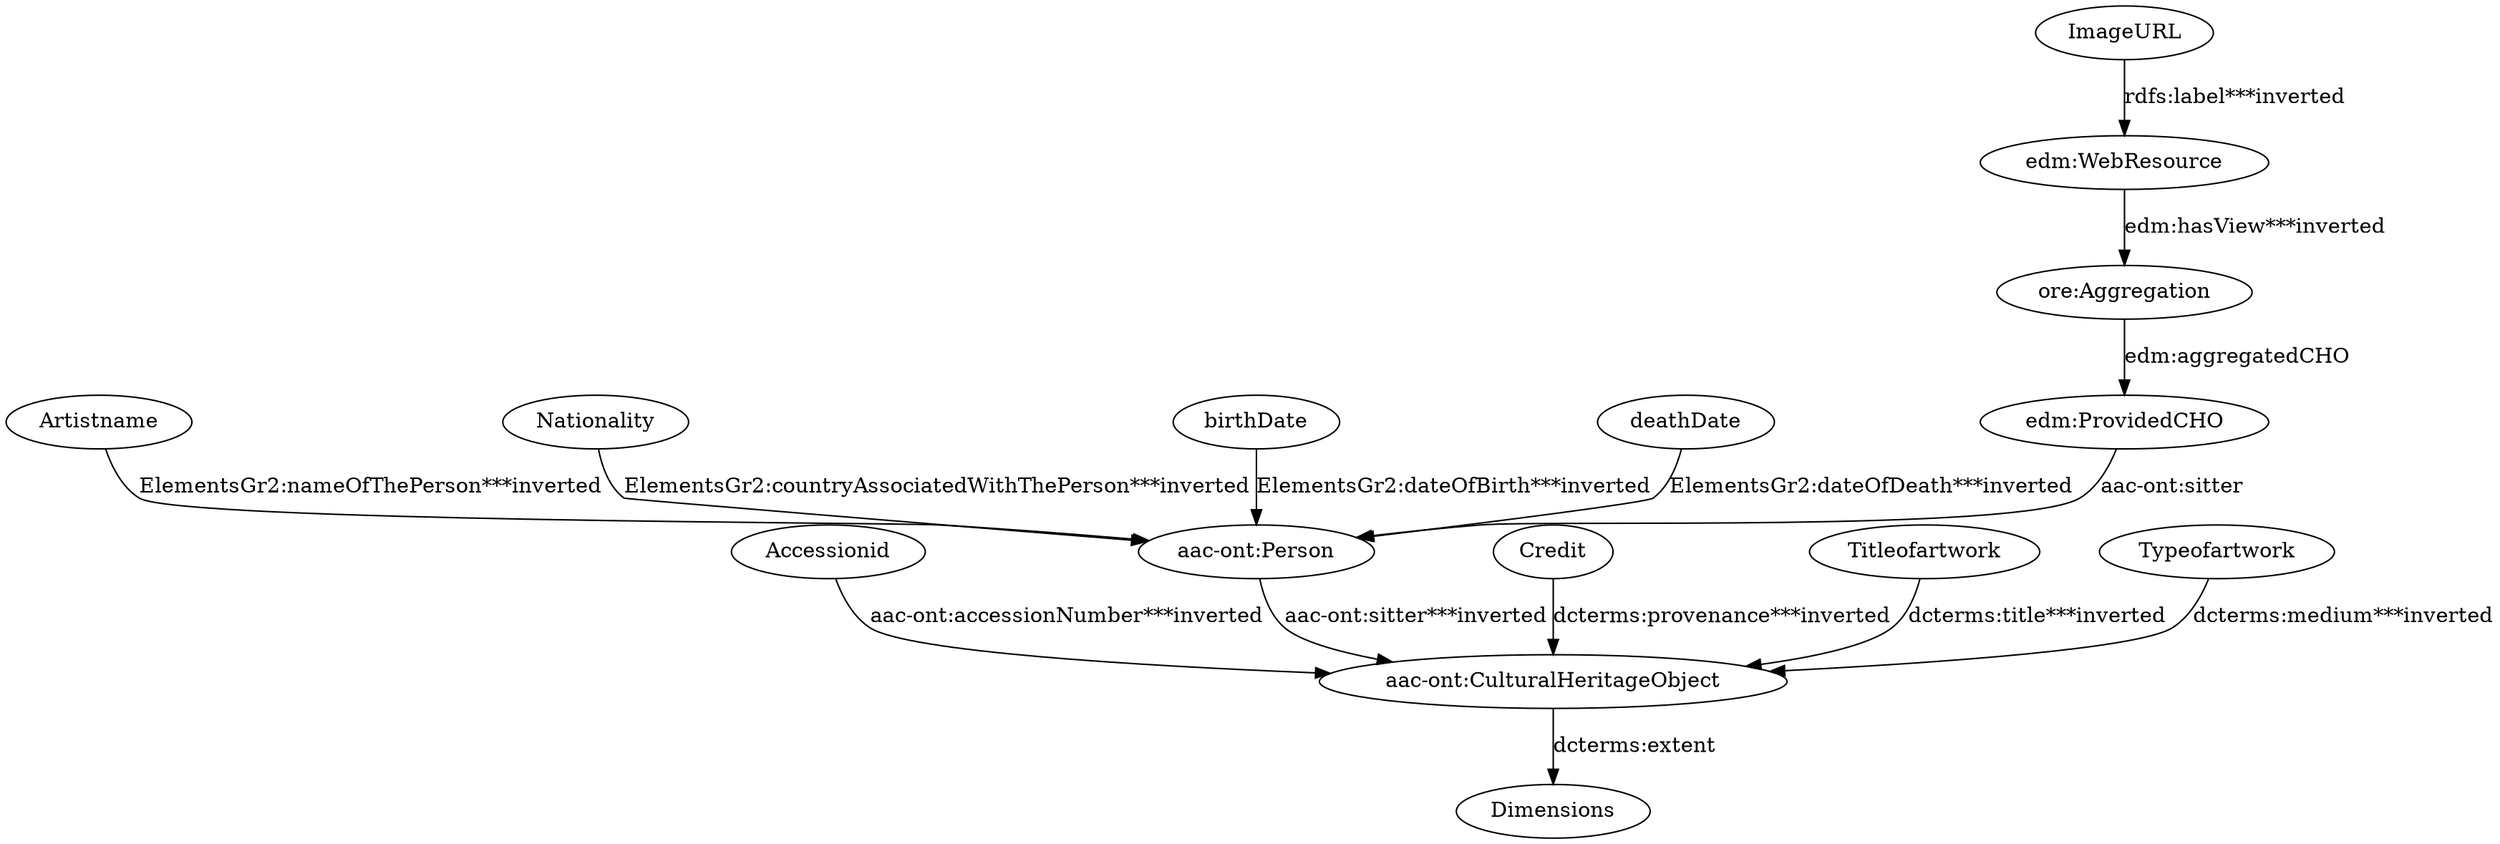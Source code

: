 digraph {
  Accessionid [type=attribute_name,label=Accessionid]
  "aac-ont:CulturalHeritageObject1" [type=class_uri,label="aac-ont:CulturalHeritageObject"]
  Artistname [type=attribute_name,label=Artistname]
  "aac-ont:Person1" [type=class_uri,label="aac-ont:Person"]
  Credit [type=attribute_name,label=Credit]
  ImageURL [type=attribute_name,label=ImageURL]
  "edm:WebResource1" [type=class_uri,label="edm:WebResource"]
  Nationality [type=attribute_name,label=Nationality]
  Titleofartwork [type=attribute_name,label=Titleofartwork]
  Typeofartwork [type=attribute_name,label=Typeofartwork]
  Dimensions [type=attribute_name,label=Dimensions]
  birthDate [type=attribute_name,label=birthDate]
  deathDate [type=attribute_name,label=deathDate]
  "edm:ProvidedCHO" [type=class_uri,label="edm:ProvidedCHO"]
  "ore:Aggregation" [type=class_uri,label="ore:Aggregation"]
  Accessionid -> "aac-ont:CulturalHeritageObject1" [type=st_property_uri,label="aac-ont:accessionNumber***inverted",weight=1]
  Artistname -> "aac-ont:Person1" [type=st_property_uri,label="ElementsGr2:nameOfThePerson***inverted",weight=1]
  Credit -> "aac-ont:CulturalHeritageObject1" [type=st_property_uri,label="dcterms:provenance***inverted",weight=1]
  ImageURL -> "edm:WebResource1" [type=st_property_uri,label="rdfs:label***inverted",weight=1]
  Nationality -> "aac-ont:Person1" [type=st_property_uri,label="ElementsGr2:countryAssociatedWithThePerson***inverted",weight=1]
  Titleofartwork -> "aac-ont:CulturalHeritageObject1" [type=st_property_uri,label="dcterms:title***inverted",weight=1]
  Typeofartwork -> "aac-ont:CulturalHeritageObject1" [type=st_property_uri,label="dcterms:medium***inverted",weight=1]
  "aac-ont:CulturalHeritageObject1" -> Dimensions [label="dcterms:extent",type=st_property_uri]
  "aac-ont:Person1" -> "aac-ont:CulturalHeritageObject1" [type=direct_property_uri,label="aac-ont:sitter***inverted",weight=1]
  birthDate -> "aac-ont:Person1" [type=st_property_uri,label="ElementsGr2:dateOfBirth***inverted",weight=1]
  deathDate -> "aac-ont:Person1" [type=st_property_uri,label="ElementsGr2:dateOfDeath***inverted",weight=1]
  "edm:ProvidedCHO" -> "aac-ont:Person1" [label="aac-ont:sitter",type=direct_property_uri,weight=1]
  "edm:WebResource1" -> "ore:Aggregation" [type=direct_property_uri,label="edm:hasView***inverted",weight=1]
  "ore:Aggregation" -> "edm:ProvidedCHO" [label="edm:aggregatedCHO",type=direct_property_uri,weight=1]
}
